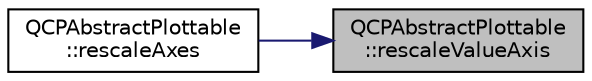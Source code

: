 digraph "QCPAbstractPlottable::rescaleValueAxis"
{
 // LATEX_PDF_SIZE
  edge [fontname="Helvetica",fontsize="10",labelfontname="Helvetica",labelfontsize="10"];
  node [fontname="Helvetica",fontsize="10",shape=record];
  rankdir="RL";
  Node1 [label="QCPAbstractPlottable\l::rescaleValueAxis",height=0.2,width=0.4,color="black", fillcolor="grey75", style="filled", fontcolor="black",tooltip=" "];
  Node1 -> Node2 [dir="back",color="midnightblue",fontsize="10",style="solid",fontname="Helvetica"];
  Node2 [label="QCPAbstractPlottable\l::rescaleAxes",height=0.2,width=0.4,color="black", fillcolor="white", style="filled",URL="$classQCPAbstractPlottable.html#a1491c4a606bccd2d09e65e11b79eb882",tooltip=" "];
}
